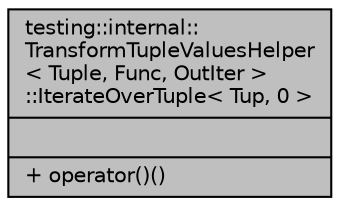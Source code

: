 digraph "testing::internal::TransformTupleValuesHelper&lt; Tuple, Func, OutIter &gt;::IterateOverTuple&lt; Tup, 0 &gt;"
{
  edge [fontname="Helvetica",fontsize="10",labelfontname="Helvetica",labelfontsize="10"];
  node [fontname="Helvetica",fontsize="10",shape=record];
  Node1 [label="{testing::internal::\lTransformTupleValuesHelper\l\< Tuple, Func, OutIter \>\l::IterateOverTuple\< Tup, 0 \>\n||+ operator()()\l}",height=0.2,width=0.4,color="black", fillcolor="grey75", style="filled", fontcolor="black"];
}
